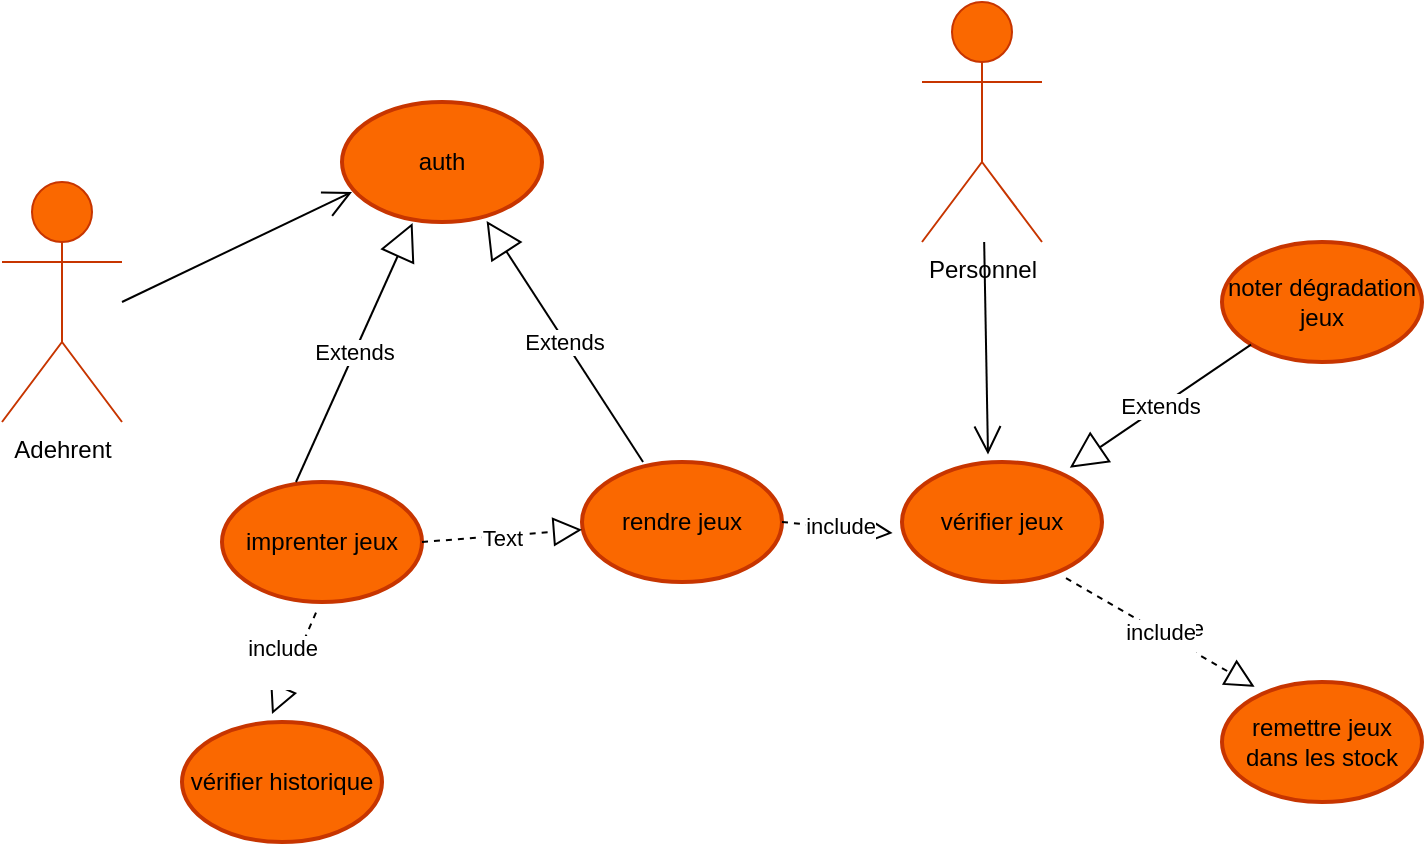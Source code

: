 <mxfile version="22.1.5" type="github">
  <diagram name="Page-1" id="v7P0pyQyvOZX8OTGJmDP">
    <mxGraphModel dx="838" dy="1590" grid="1" gridSize="10" guides="1" tooltips="1" connect="1" arrows="1" fold="1" page="1" pageScale="1" pageWidth="827" pageHeight="1169" math="0" shadow="0">
      <root>
        <mxCell id="0" />
        <mxCell id="1" parent="0" />
        <mxCell id="Od15NHEQVfIm5OTxSFyM-4" value="Adehrent " style="shape=umlActor;verticalLabelPosition=bottom;verticalAlign=top;html=1;fillColor=#fa6800;fontColor=#000000;strokeColor=#C73500;" vertex="1" parent="1">
          <mxGeometry x="90" y="-230" width="60" height="120" as="geometry" />
        </mxCell>
        <mxCell id="Od15NHEQVfIm5OTxSFyM-6" value="auth" style="strokeWidth=2;html=1;shape=mxgraph.flowchart.start_1;whiteSpace=wrap;fillColor=#fa6800;strokeColor=#C73500;fontColor=#000000;" vertex="1" parent="1">
          <mxGeometry x="260" y="-270" width="100" height="60" as="geometry" />
        </mxCell>
        <mxCell id="Od15NHEQVfIm5OTxSFyM-10" value="" style="endArrow=open;endFill=1;endSize=12;html=1;rounded=0;entryX=0.05;entryY=0.75;entryDx=0;entryDy=0;entryPerimeter=0;" edge="1" parent="1" target="Od15NHEQVfIm5OTxSFyM-6">
          <mxGeometry width="160" relative="1" as="geometry">
            <mxPoint x="150" y="-170" as="sourcePoint" />
            <mxPoint x="310" y="-170" as="targetPoint" />
          </mxGeometry>
        </mxCell>
        <mxCell id="Od15NHEQVfIm5OTxSFyM-12" value="imprenter jeux" style="strokeWidth=2;html=1;shape=mxgraph.flowchart.start_1;whiteSpace=wrap;fillColor=#fa6800;strokeColor=#C73500;fontColor=#000000;" vertex="1" parent="1">
          <mxGeometry x="200" y="-80" width="100" height="60" as="geometry" />
        </mxCell>
        <mxCell id="Od15NHEQVfIm5OTxSFyM-13" value="noter dégradation jeux" style="strokeWidth=2;html=1;shape=mxgraph.flowchart.start_1;whiteSpace=wrap;fillColor=#fa6800;strokeColor=#C73500;fontColor=#000000;" vertex="1" parent="1">
          <mxGeometry x="700" y="-200" width="100" height="60" as="geometry" />
        </mxCell>
        <mxCell id="Od15NHEQVfIm5OTxSFyM-14" value="rendre jeux" style="strokeWidth=2;html=1;shape=mxgraph.flowchart.start_1;whiteSpace=wrap;fillColor=#fa6800;strokeColor=#C73500;fontColor=#000000;" vertex="1" parent="1">
          <mxGeometry x="380" y="-90" width="100" height="60" as="geometry" />
        </mxCell>
        <mxCell id="Od15NHEQVfIm5OTxSFyM-18" value="Extends" style="endArrow=block;endSize=16;endFill=0;html=1;rounded=0;entryX=0.723;entryY=0.991;entryDx=0;entryDy=0;entryPerimeter=0;" edge="1" parent="1" source="Od15NHEQVfIm5OTxSFyM-14" target="Od15NHEQVfIm5OTxSFyM-6">
          <mxGeometry width="160" relative="1" as="geometry">
            <mxPoint x="360" y="-100" as="sourcePoint" />
            <mxPoint x="400" y="-197" as="targetPoint" />
            <Array as="points" />
          </mxGeometry>
        </mxCell>
        <mxCell id="Od15NHEQVfIm5OTxSFyM-19" value="" style="endArrow=block;dashed=1;endFill=0;endSize=12;html=1;rounded=0;exitX=1;exitY=0.5;exitDx=0;exitDy=0;exitPerimeter=0;" edge="1" parent="1" source="Od15NHEQVfIm5OTxSFyM-12" target="Od15NHEQVfIm5OTxSFyM-14">
          <mxGeometry width="160" relative="1" as="geometry">
            <mxPoint x="290" y="-40" as="sourcePoint" />
            <mxPoint x="390" y="-50" as="targetPoint" />
            <Array as="points" />
          </mxGeometry>
        </mxCell>
        <mxCell id="Od15NHEQVfIm5OTxSFyM-21" value="Text" style="edgeLabel;html=1;align=center;verticalAlign=middle;resizable=0;points=[];" vertex="1" connectable="0" parent="Od15NHEQVfIm5OTxSFyM-19">
          <mxGeometry x="-0.008" relative="1" as="geometry">
            <mxPoint y="1" as="offset" />
          </mxGeometry>
        </mxCell>
        <mxCell id="Od15NHEQVfIm5OTxSFyM-25" value="&lt;div&gt;include&lt;/div&gt;&lt;div&gt;&lt;br&gt;&lt;/div&gt;" style="edgeLabel;html=1;align=center;verticalAlign=middle;resizable=0;points=[];" vertex="1" connectable="0" parent="Od15NHEQVfIm5OTxSFyM-19">
          <mxGeometry x="0.047" y="-6" relative="1" as="geometry">
            <mxPoint x="330" y="47" as="offset" />
          </mxGeometry>
        </mxCell>
        <mxCell id="Od15NHEQVfIm5OTxSFyM-20" value="Extends" style="endArrow=block;endSize=16;endFill=0;html=1;rounded=0;entryX=0.353;entryY=1.008;entryDx=0;entryDy=0;entryPerimeter=0;" edge="1" parent="1" target="Od15NHEQVfIm5OTxSFyM-6">
          <mxGeometry width="160" relative="1" as="geometry">
            <mxPoint x="237" y="-80" as="sourcePoint" />
            <mxPoint x="150" y="-201" as="targetPoint" />
            <Array as="points" />
          </mxGeometry>
        </mxCell>
        <mxCell id="Od15NHEQVfIm5OTxSFyM-26" value="vérifier jeux" style="strokeWidth=2;html=1;shape=mxgraph.flowchart.start_1;whiteSpace=wrap;fillColor=#fa6800;strokeColor=#C73500;fontColor=#000000;" vertex="1" parent="1">
          <mxGeometry x="540" y="-90" width="100" height="60" as="geometry" />
        </mxCell>
        <mxCell id="Od15NHEQVfIm5OTxSFyM-27" value="remettre jeux dans les stock" style="strokeWidth=2;html=1;shape=mxgraph.flowchart.start_1;whiteSpace=wrap;fillColor=#fa6800;strokeColor=#C73500;fontColor=#000000;" vertex="1" parent="1">
          <mxGeometry x="700" y="20" width="100" height="60" as="geometry" />
        </mxCell>
        <mxCell id="Od15NHEQVfIm5OTxSFyM-28" value="vérifier historique" style="strokeWidth=2;html=1;shape=mxgraph.flowchart.start_1;whiteSpace=wrap;fillColor=#fa6800;strokeColor=#C73500;fontColor=#000000;" vertex="1" parent="1">
          <mxGeometry x="180" y="40" width="100" height="60" as="geometry" />
        </mxCell>
        <mxCell id="Od15NHEQVfIm5OTxSFyM-29" value="" style="endArrow=block;dashed=1;endFill=0;endSize=12;html=1;rounded=0;exitX=1;exitY=0.5;exitDx=0;exitDy=0;exitPerimeter=0;entryX=-0.047;entryY=0.592;entryDx=0;entryDy=0;entryPerimeter=0;" edge="1" parent="1" source="Od15NHEQVfIm5OTxSFyM-14" target="Od15NHEQVfIm5OTxSFyM-26">
          <mxGeometry width="160" relative="1" as="geometry">
            <mxPoint x="350" y="-240" as="sourcePoint" />
            <mxPoint x="470" y="-240.42" as="targetPoint" />
            <Array as="points" />
          </mxGeometry>
        </mxCell>
        <mxCell id="Od15NHEQVfIm5OTxSFyM-30" value="Text" style="edgeLabel;html=1;align=center;verticalAlign=middle;resizable=0;points=[];" vertex="1" connectable="0" parent="Od15NHEQVfIm5OTxSFyM-29">
          <mxGeometry x="-0.008" relative="1" as="geometry">
            <mxPoint y="1" as="offset" />
          </mxGeometry>
        </mxCell>
        <mxCell id="Od15NHEQVfIm5OTxSFyM-31" value="&lt;div&gt;include&lt;/div&gt;&lt;div&gt;&lt;br&gt;&lt;/div&gt;" style="edgeLabel;html=1;align=center;verticalAlign=middle;resizable=0;points=[];" vertex="1" connectable="0" parent="Od15NHEQVfIm5OTxSFyM-29">
          <mxGeometry x="0.047" y="-6" relative="1" as="geometry">
            <mxPoint as="offset" />
          </mxGeometry>
        </mxCell>
        <mxCell id="Od15NHEQVfIm5OTxSFyM-32" value="" style="endArrow=block;dashed=1;endFill=0;endSize=12;html=1;rounded=0;exitX=0.47;exitY=1.089;exitDx=0;exitDy=0;exitPerimeter=0;entryX=0.45;entryY=-0.067;entryDx=0;entryDy=0;entryPerimeter=0;" edge="1" parent="1" source="Od15NHEQVfIm5OTxSFyM-12" target="Od15NHEQVfIm5OTxSFyM-28">
          <mxGeometry width="160" relative="1" as="geometry">
            <mxPoint x="175" y="10" as="sourcePoint" />
            <mxPoint x="285" y="10" as="targetPoint" />
            <Array as="points" />
          </mxGeometry>
        </mxCell>
        <mxCell id="Od15NHEQVfIm5OTxSFyM-33" value="Text" style="edgeLabel;html=1;align=center;verticalAlign=middle;resizable=0;points=[];" vertex="1" connectable="0" parent="Od15NHEQVfIm5OTxSFyM-32">
          <mxGeometry x="-0.008" relative="1" as="geometry">
            <mxPoint y="1" as="offset" />
          </mxGeometry>
        </mxCell>
        <mxCell id="Od15NHEQVfIm5OTxSFyM-34" value="&lt;div&gt;include&lt;/div&gt;&lt;div&gt;&lt;br&gt;&lt;/div&gt;" style="edgeLabel;html=1;align=center;verticalAlign=middle;resizable=0;points=[];" vertex="1" connectable="0" parent="Od15NHEQVfIm5OTxSFyM-32">
          <mxGeometry x="0.047" y="-6" relative="1" as="geometry">
            <mxPoint as="offset" />
          </mxGeometry>
        </mxCell>
        <mxCell id="Od15NHEQVfIm5OTxSFyM-35" value="Extends" style="endArrow=block;endSize=16;endFill=0;html=1;rounded=0;entryX=0.839;entryY=0.048;entryDx=0;entryDy=0;entryPerimeter=0;exitX=0.145;exitY=0.855;exitDx=0;exitDy=0;exitPerimeter=0;" edge="1" parent="1" source="Od15NHEQVfIm5OTxSFyM-13" target="Od15NHEQVfIm5OTxSFyM-26">
          <mxGeometry width="160" relative="1" as="geometry">
            <mxPoint x="660" y="-120" as="sourcePoint" />
            <mxPoint x="581" y="-241" as="targetPoint" />
            <Array as="points" />
          </mxGeometry>
        </mxCell>
        <mxCell id="Od15NHEQVfIm5OTxSFyM-37" value="" style="endArrow=block;dashed=1;endFill=0;endSize=12;html=1;rounded=0;exitX=0.82;exitY=0.968;exitDx=0;exitDy=0;exitPerimeter=0;entryX=0.163;entryY=0.04;entryDx=0;entryDy=0;entryPerimeter=0;" edge="1" parent="1" source="Od15NHEQVfIm5OTxSFyM-26" target="Od15NHEQVfIm5OTxSFyM-27">
          <mxGeometry width="160" relative="1" as="geometry">
            <mxPoint x="640" y="7.23" as="sourcePoint" />
            <mxPoint x="720" y="1.23" as="targetPoint" />
            <Array as="points" />
          </mxGeometry>
        </mxCell>
        <mxCell id="Od15NHEQVfIm5OTxSFyM-38" value="Text" style="edgeLabel;html=1;align=center;verticalAlign=middle;resizable=0;points=[];" vertex="1" connectable="0" parent="Od15NHEQVfIm5OTxSFyM-37">
          <mxGeometry x="-0.008" relative="1" as="geometry">
            <mxPoint y="1" as="offset" />
          </mxGeometry>
        </mxCell>
        <mxCell id="Od15NHEQVfIm5OTxSFyM-39" value="&lt;div&gt;include&lt;/div&gt;&lt;div&gt;&lt;br&gt;&lt;/div&gt;" style="edgeLabel;html=1;align=center;verticalAlign=middle;resizable=0;points=[];" vertex="1" connectable="0" parent="Od15NHEQVfIm5OTxSFyM-37">
          <mxGeometry x="0.047" y="-6" relative="1" as="geometry">
            <mxPoint as="offset" />
          </mxGeometry>
        </mxCell>
        <mxCell id="Od15NHEQVfIm5OTxSFyM-40" value="Personnel" style="shape=umlActor;verticalLabelPosition=bottom;verticalAlign=top;html=1;fillColor=#fa6800;fontColor=#000000;strokeColor=#C73500;" vertex="1" parent="1">
          <mxGeometry x="550" y="-320" width="60" height="120" as="geometry" />
        </mxCell>
        <mxCell id="Od15NHEQVfIm5OTxSFyM-41" value="" style="endArrow=open;endFill=1;endSize=12;html=1;rounded=0;entryX=0.43;entryY=-0.063;entryDx=0;entryDy=0;entryPerimeter=0;" edge="1" parent="1" source="Od15NHEQVfIm5OTxSFyM-40" target="Od15NHEQVfIm5OTxSFyM-26">
          <mxGeometry width="160" relative="1" as="geometry">
            <mxPoint x="532.5" y="-115" as="sourcePoint" />
            <mxPoint x="647.5" y="-170" as="targetPoint" />
          </mxGeometry>
        </mxCell>
      </root>
    </mxGraphModel>
  </diagram>
</mxfile>
